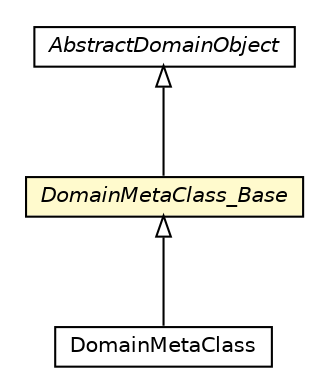 #!/usr/local/bin/dot
#
# Class diagram 
# Generated by UMLGraph version 5.1 (http://www.umlgraph.org/)
#

digraph G {
	edge [fontname="Helvetica",fontsize=10,labelfontname="Helvetica",labelfontsize=10];
	node [fontname="Helvetica",fontsize=10,shape=plaintext];
	nodesep=0.25;
	ranksep=0.5;
	// pt.ist.fenixframework.DomainMetaClass_Base
	c16068 [label=<<table title="pt.ist.fenixframework.DomainMetaClass_Base" border="0" cellborder="1" cellspacing="0" cellpadding="2" port="p" bgcolor="lemonChiffon" href="./DomainMetaClass_Base.html">
		<tr><td><table border="0" cellspacing="0" cellpadding="1">
<tr><td align="center" balign="center"><font face="Helvetica-Oblique"> DomainMetaClass_Base </font></td></tr>
		</table></td></tr>
		</table>>, fontname="Helvetica", fontcolor="black", fontsize=10.0];
	// pt.ist.fenixframework.DomainMetaClass
	c16069 [label=<<table title="pt.ist.fenixframework.DomainMetaClass" border="0" cellborder="1" cellspacing="0" cellpadding="2" port="p" href="./DomainMetaClass.html">
		<tr><td><table border="0" cellspacing="0" cellpadding="1">
<tr><td align="center" balign="center"> DomainMetaClass </td></tr>
		</table></td></tr>
		</table>>, fontname="Helvetica", fontcolor="black", fontsize=10.0];
	// pt.ist.fenixframework.core.AbstractDomainObject
	c16116 [label=<<table title="pt.ist.fenixframework.core.AbstractDomainObject" border="0" cellborder="1" cellspacing="0" cellpadding="2" port="p" href="./core/AbstractDomainObject.html">
		<tr><td><table border="0" cellspacing="0" cellpadding="1">
<tr><td align="center" balign="center"><font face="Helvetica-Oblique"> AbstractDomainObject </font></td></tr>
		</table></td></tr>
		</table>>, fontname="Helvetica", fontcolor="black", fontsize=10.0];
	//pt.ist.fenixframework.DomainMetaClass_Base extends pt.ist.fenixframework.core.AbstractDomainObject
	c16116:p -> c16068:p [dir=back,arrowtail=empty];
	//pt.ist.fenixframework.DomainMetaClass extends pt.ist.fenixframework.DomainMetaClass_Base
	c16068:p -> c16069:p [dir=back,arrowtail=empty];
}

